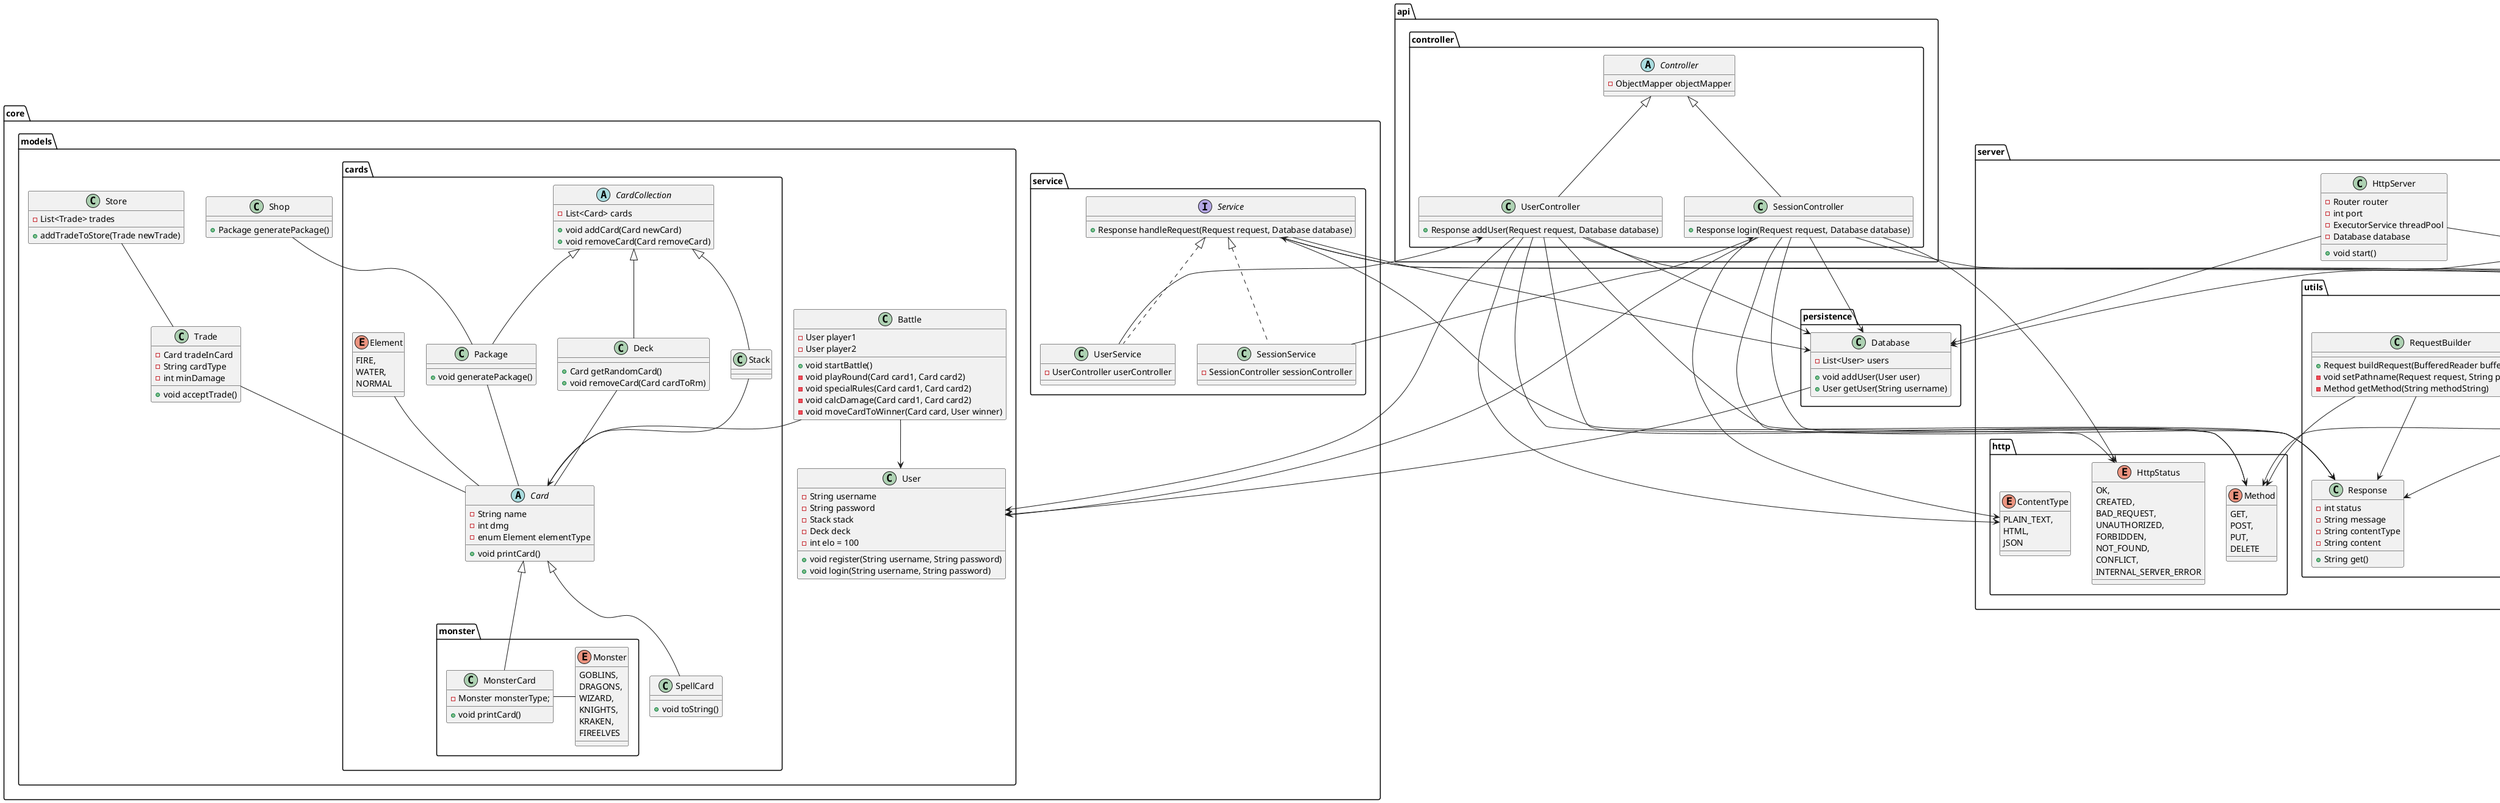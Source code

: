 @startuml
'https://plantuml.com/sequence-diagram

package api {
    package controller {
        abstract class Controller {
            - ObjectMapper objectMapper
        }

        class SessionController extends Controller {
            + Response login(Request request, Database database)
        }

        class UserController extends Controller {
            + Response addUser(Request request, Database database)
        }
    }
}

package core {
    package models {
        package cards {
            abstract class CardCollection {
                - List<Card> cards

                + void addCard(Card newCard)
                + void removeCard(Card removeCard)
            }

            class Deck extends CardCollection {
                + Card getRandomCard()
                + void removeCard(Card cardToRm)
            }

            class Stack extends CardCollection

            class Package extends CardCollection {
                + void generatePackage()
            }

            abstract class Card {
                - String name
                - int dmg
                - enum Element elementType

                + void printCard()
            }

            class SpellCard extends Card {
                + void toString()
            }

            enum Element {
                FIRE,
                WATER,
                NORMAL
            }

            package monster {
                class MonsterCard {
                    - Monster monsterType;

                    + void printCard()
                }

                enum Monster {
                    GOBLINS,
                    DRAGONS,
                    WIZARD,
                    KNIGHTS,
                    KRAKEN,
                    FIREELVES
                }
            }
        }

        class User {
            - String username
            - String password
            - Stack stack
            - Deck deck
            - int elo = 100

            + void register(String username, String password)
            + void login(String username, String password)
        }

        class Shop {
            + Package generatePackage()
        }

        class Store {
            - List<Trade> trades

            + addTradeToStore(Trade newTrade)
        }

        class Trade {
            - Card tradeInCard
            - String cardType
            - int minDamage

            + void acceptTrade()
        }

        class Battle {
            - User player1
            - User player2

            + void startBattle()
            - void playRound(Card card1, Card card2)
            - void specialRules(Card card1, Card card2)
            - void calcDamage(Card card1, Card card2)
            - void moveCardToWinner(Card card, User winner)
        }
    }

    package service {
        interface Service {
            + Response handleRequest(Request request, Database database)
        }

        class SessionService {
            - SessionController sessionController
        }

        class UserService {
            - UserController userController
        }
    }
}

package persistence {
    class Database {
        - List<User> users

        + void addUser(User user)
        + User getUser(String username)
    }
}

package server {
    package http {
        enum ContentType {
            PLAIN_TEXT,
            HTML,
            JSON
        }

        enum HttpStatus {
            OK,
            CREATED,
            BAD_REQUEST,
            UNAUTHORIZED,
            FORBIDDEN,
            NOT_FOUND,
            CONFLICT,
            INTERNAL_SERVER_ERROR
        }

        enum Method {
            GET,
            POST,
            PUT,
            DELETE
        }
    }

    package utils {
        class HeaderMap {
            - Map<String, String> headers

            + void ingest(String headerLine)
            + int getContentLength()
        }

        class Request {
            - Method method
            - String path
            - String pathname
            - List<String> pathParts
            - String params
            - HeaderMap headerMap
            - String body

            + void setPathname(String pathname)
        }

        class RequestBuilder {
            + Request buildRequest(BufferedReader bufferedReader)
            - void setPathname(Request request, String path)
            - Method getMethod(String methodString)
        }

        class Response {
            - int status
            - String message
            - String contentType
            - String content

            + String get()
        }

        class Router {
            - Map<String, String> serviceRegistry

            + void addService(String route, Service service)
            + Service resolve(String route)
        }
    }

    class HttpServer {
        - Router router
        - int port
        - ExecutorService threadPool
        - Database database

        + void start()
    }

    class RequestHandler {
        - Socket clientSocket
        - Router router
        - BufferedReader in
        - BufferedWriter out
        - Database database

        + void run()
    }
}

' Beziehungen am Ende des Diagramms:

core.models.Store -- core.models.Trade
core.models.Trade -- core.models.cards.Card
core.models.Shop -- core.models.cards.Package

core.models.cards.Deck -- core.models.cards.Card
core.models.cards.Stack -- core.models.cards.Card
core.models.cards.Package -- core.models.cards.Card
core.models.cards.Element -- core.models.cards.Card
core.models.cards.Card <|-- core.models.cards.monster.MonsterCard
core.models.cards.monster.MonsterCard - core.models.cards.monster.Monster

core.service.Service <|.. core.service.SessionService
core.service.Service <|.. core.service.UserService
core.service.SessionService --> api.controller.SessionController
core.service.UserService --> api.controller.UserController

core.models.Battle --> core.models.cards.Card
core.models.Battle --> core.models.User
persistence.Database --> core.models.User
server.utils.Router --> core.service.Service
server.HttpServer --> server.utils.Router
server.HttpServer --> persistence.Database
server.RequestHandler --> server.utils.Router
server.RequestHandler --> persistence.Database
server.RequestHandler --> server.utils.Request
server.RequestHandler --> server.utils.Response
server.utils.RequestBuilder --> server.utils.Response
server.utils.RequestBuilder --> server.http.Method

api.controller.SessionController --> server.utils.Request
api.controller.SessionController --> server.utils.Response
api.controller.SessionController --> persistence.Database
api.controller.UserController --> server.utils.Request
api.controller.UserController --> server.utils.Response
api.controller.UserController --> persistence.Database

server.utils.Request --> server.utils.HeaderMap
server.utils.Request --> server.http.Method

api.controller.SessionController --> server.http.HttpStatus
api.controller.SessionController --> server.http.Method
api.controller.SessionController --> server.http.ContentType
api.controller.SessionController --> core.models.User

api.controller.UserController --> server.http.HttpStatus
api.controller.UserController --> server.http.Method
api.controller.UserController --> server.http.ContentType
api.controller.UserController --> core.models.User

core.service.Service --> server.utils.Request
core.service.Service --> server.utils.Response
core.service.Service --> persistence.Database
@enduml
